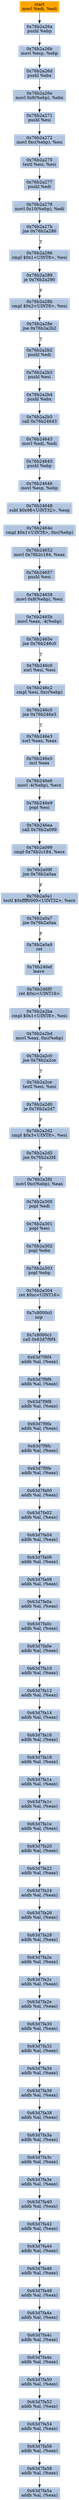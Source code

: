 digraph G {
node[shape=rectangle,style=filled,fillcolor=lightsteelblue,color=lightsteelblue]
bgcolor="transparent"
a0x76b2a268movl_edi_edi[label="start\nmovl %edi, %edi",color="lightgrey",fillcolor="orange"];
a0x76b2a26apushl_ebp[label="0x76b2a26a\npushl %ebp"];
a0x76b2a26bmovl_esp_ebp[label="0x76b2a26b\nmovl %esp, %ebp"];
a0x76b2a26dpushl_ebx[label="0x76b2a26d\npushl %ebx"];
a0x76b2a26emovl_0x8ebp__ebx[label="0x76b2a26e\nmovl 0x8(%ebp), %ebx"];
a0x76b2a271pushl_esi[label="0x76b2a271\npushl %esi"];
a0x76b2a272movl_0xcebp__esi[label="0x76b2a272\nmovl 0xc(%ebp), %esi"];
a0x76b2a275testl_esi_esi[label="0x76b2a275\ntestl %esi, %esi"];
a0x76b2a277pushl_edi[label="0x76b2a277\npushl %edi"];
a0x76b2a278movl_0x10ebp__edi[label="0x76b2a278\nmovl 0x10(%ebp), %edi"];
a0x76b2a27bjne_0x76b2a286[label="0x76b2a27b\njne 0x76b2a286"];
a0x76b2a286cmpl_0x1UINT8_esi[label="0x76b2a286\ncmpl $0x1<UINT8>, %esi"];
a0x76b2a289je_0x76b2a290[label="0x76b2a289\nje 0x76b2a290"];
a0x76b2a28bcmpl_0x2UINT8_esi[label="0x76b2a28b\ncmpl $0x2<UINT8>, %esi"];
a0x76b2a28ejne_0x76b2a2b2[label="0x76b2a28e\njne 0x76b2a2b2"];
a0x76b2a2b2pushl_edi[label="0x76b2a2b2\npushl %edi"];
a0x76b2a2b3pushl_esi[label="0x76b2a2b3\npushl %esi"];
a0x76b2a2b4pushl_ebx[label="0x76b2a2b4\npushl %ebx"];
a0x76b2a2b5call_0x76b24643[label="0x76b2a2b5\ncall 0x76b24643"];
a0x76b24643movl_edi_edi[label="0x76b24643\nmovl %edi, %edi"];
a0x76b24645pushl_ebp[label="0x76b24645\npushl %ebp"];
a0x76b24646movl_esp_ebp[label="0x76b24646\nmovl %esp, %ebp"];
a0x76b24648subl_0x98UINT32_esp[label="0x76b24648\nsubl $0x98<UINT32>, %esp"];
a0x76b2464ecmpl_0x1UINT8_0xcebp_[label="0x76b2464e\ncmpl $0x1<UINT8>, 0xc(%ebp)"];
a0x76b24652movl_0x76b2c184_eax[label="0x76b24652\nmovl 0x76b2c184, %eax"];
a0x76b24657pushl_esi[label="0x76b24657\npushl %esi"];
a0x76b24658movl_0x8ebp__esi[label="0x76b24658\nmovl 0x8(%ebp), %esi"];
a0x76b2465bmovl_eax__4ebp_[label="0x76b2465b\nmovl %eax, -4(%ebp)"];
a0x76b2465ejne_0x76b246c0[label="0x76b2465e\njne 0x76b246c0"];
a0x76b246c0xorl_esi_esi[label="0x76b246c0\nxorl %esi, %esi"];
a0x76b246c2cmpl_esi_0xcebp_[label="0x76b246c2\ncmpl %esi, 0xc(%ebp)"];
a0x76b246c5jne_0x76b246e3[label="0x76b246c5\njne 0x76b246e3"];
a0x76b246e3xorl_eax_eax[label="0x76b246e3\nxorl %eax, %eax"];
a0x76b246e5incl_eax[label="0x76b246e5\nincl %eax"];
a0x76b246e6movl__4ebp__ecx[label="0x76b246e6\nmovl -4(%ebp), %ecx"];
a0x76b246e9popl_esi[label="0x76b246e9\npopl %esi"];
a0x76b246eacall_0x76b2a099[label="0x76b246ea\ncall 0x76b2a099"];
a0x76b2a099cmpl_0x76b2c184_ecx[label="0x76b2a099\ncmpl 0x76b2c184, %ecx"];
a0x76b2a09fjne_0x76b2a0aa[label="0x76b2a09f\njne 0x76b2a0aa"];
a0x76b2a0a1testl_0xffff0000UINT32_ecx[label="0x76b2a0a1\ntestl $0xffff0000<UINT32>, %ecx"];
a0x76b2a0a7jne_0x76b2a0aa[label="0x76b2a0a7\njne 0x76b2a0aa"];
a0x76b2a0a9ret[label="0x76b2a0a9\nret"];
a0x76b246efleave_[label="0x76b246ef\nleave "];
a0x76b246f0ret_0xcUINT16[label="0x76b246f0\nret $0xc<UINT16>"];
a0x76b2a2bacmpl_0x1UINT8_esi[label="0x76b2a2ba\ncmpl $0x1<UINT8>, %esi"];
a0x76b2a2bdmovl_eax_0xcebp_[label="0x76b2a2bd\nmovl %eax, 0xc(%ebp)"];
a0x76b2a2c0jne_0x76b2a2ce[label="0x76b2a2c0\njne 0x76b2a2ce"];
a0x76b2a2cetestl_esi_esi[label="0x76b2a2ce\ntestl %esi, %esi"];
a0x76b2a2d0je_0x76b2a2d7[label="0x76b2a2d0\nje 0x76b2a2d7"];
a0x76b2a2d2cmpl_0x3UINT8_esi[label="0x76b2a2d2\ncmpl $0x3<UINT8>, %esi"];
a0x76b2a2d5jne_0x76b2a2fd[label="0x76b2a2d5\njne 0x76b2a2fd"];
a0x76b2a2fdmovl_0xcebp__eax[label="0x76b2a2fd\nmovl 0xc(%ebp), %eax"];
a0x76b2a300popl_edi[label="0x76b2a300\npopl %edi"];
a0x76b2a301popl_esi[label="0x76b2a301\npopl %esi"];
a0x76b2a302popl_ebx[label="0x76b2a302\npopl %ebx"];
a0x76b2a303popl_ebp[label="0x76b2a303\npopl %ebp"];
a0x76b2a304ret_0xcUINT16[label="0x76b2a304\nret $0xc<UINT16>"];
a0x7c8000c0nop_[label="0x7c8000c0\nnop "];
a0x7c8000c1call_0x63d7f9f4[label="0x7c8000c1\ncall 0x63d7f9f4"];
a0x63d7f9f4addb_al_eax_[label="0x63d7f9f4\naddb %al, (%eax)"];
a0x63d7f9f6addb_al_eax_[label="0x63d7f9f6\naddb %al, (%eax)"];
a0x63d7f9f8addb_al_eax_[label="0x63d7f9f8\naddb %al, (%eax)"];
a0x63d7f9faaddb_al_eax_[label="0x63d7f9fa\naddb %al, (%eax)"];
a0x63d7f9fcaddb_al_eax_[label="0x63d7f9fc\naddb %al, (%eax)"];
a0x63d7f9feaddb_al_eax_[label="0x63d7f9fe\naddb %al, (%eax)"];
a0x63d7fa00addb_al_eax_[label="0x63d7fa00\naddb %al, (%eax)"];
a0x63d7fa02addb_al_eax_[label="0x63d7fa02\naddb %al, (%eax)"];
a0x63d7fa04addb_al_eax_[label="0x63d7fa04\naddb %al, (%eax)"];
a0x63d7fa06addb_al_eax_[label="0x63d7fa06\naddb %al, (%eax)"];
a0x63d7fa08addb_al_eax_[label="0x63d7fa08\naddb %al, (%eax)"];
a0x63d7fa0aaddb_al_eax_[label="0x63d7fa0a\naddb %al, (%eax)"];
a0x63d7fa0caddb_al_eax_[label="0x63d7fa0c\naddb %al, (%eax)"];
a0x63d7fa0eaddb_al_eax_[label="0x63d7fa0e\naddb %al, (%eax)"];
a0x63d7fa10addb_al_eax_[label="0x63d7fa10\naddb %al, (%eax)"];
a0x63d7fa12addb_al_eax_[label="0x63d7fa12\naddb %al, (%eax)"];
a0x63d7fa14addb_al_eax_[label="0x63d7fa14\naddb %al, (%eax)"];
a0x63d7fa16addb_al_eax_[label="0x63d7fa16\naddb %al, (%eax)"];
a0x63d7fa18addb_al_eax_[label="0x63d7fa18\naddb %al, (%eax)"];
a0x63d7fa1aaddb_al_eax_[label="0x63d7fa1a\naddb %al, (%eax)"];
a0x63d7fa1caddb_al_eax_[label="0x63d7fa1c\naddb %al, (%eax)"];
a0x63d7fa1eaddb_al_eax_[label="0x63d7fa1e\naddb %al, (%eax)"];
a0x63d7fa20addb_al_eax_[label="0x63d7fa20\naddb %al, (%eax)"];
a0x63d7fa22addb_al_eax_[label="0x63d7fa22\naddb %al, (%eax)"];
a0x63d7fa24addb_al_eax_[label="0x63d7fa24\naddb %al, (%eax)"];
a0x63d7fa26addb_al_eax_[label="0x63d7fa26\naddb %al, (%eax)"];
a0x63d7fa28addb_al_eax_[label="0x63d7fa28\naddb %al, (%eax)"];
a0x63d7fa2aaddb_al_eax_[label="0x63d7fa2a\naddb %al, (%eax)"];
a0x63d7fa2caddb_al_eax_[label="0x63d7fa2c\naddb %al, (%eax)"];
a0x63d7fa2eaddb_al_eax_[label="0x63d7fa2e\naddb %al, (%eax)"];
a0x63d7fa30addb_al_eax_[label="0x63d7fa30\naddb %al, (%eax)"];
a0x63d7fa32addb_al_eax_[label="0x63d7fa32\naddb %al, (%eax)"];
a0x63d7fa34addb_al_eax_[label="0x63d7fa34\naddb %al, (%eax)"];
a0x63d7fa36addb_al_eax_[label="0x63d7fa36\naddb %al, (%eax)"];
a0x63d7fa38addb_al_eax_[label="0x63d7fa38\naddb %al, (%eax)"];
a0x63d7fa3aaddb_al_eax_[label="0x63d7fa3a\naddb %al, (%eax)"];
a0x63d7fa3caddb_al_eax_[label="0x63d7fa3c\naddb %al, (%eax)"];
a0x63d7fa3eaddb_al_eax_[label="0x63d7fa3e\naddb %al, (%eax)"];
a0x63d7fa40addb_al_eax_[label="0x63d7fa40\naddb %al, (%eax)"];
a0x63d7fa42addb_al_eax_[label="0x63d7fa42\naddb %al, (%eax)"];
a0x63d7fa44addb_al_eax_[label="0x63d7fa44\naddb %al, (%eax)"];
a0x63d7fa46addb_al_eax_[label="0x63d7fa46\naddb %al, (%eax)"];
a0x63d7fa48addb_al_eax_[label="0x63d7fa48\naddb %al, (%eax)"];
a0x63d7fa4aaddb_al_eax_[label="0x63d7fa4a\naddb %al, (%eax)"];
a0x63d7fa4caddb_al_eax_[label="0x63d7fa4c\naddb %al, (%eax)"];
a0x63d7fa4eaddb_al_eax_[label="0x63d7fa4e\naddb %al, (%eax)"];
a0x63d7fa50addb_al_eax_[label="0x63d7fa50\naddb %al, (%eax)"];
a0x63d7fa52addb_al_eax_[label="0x63d7fa52\naddb %al, (%eax)"];
a0x63d7fa54addb_al_eax_[label="0x63d7fa54\naddb %al, (%eax)"];
a0x63d7fa56addb_al_eax_[label="0x63d7fa56\naddb %al, (%eax)"];
a0x63d7fa58addb_al_eax_[label="0x63d7fa58\naddb %al, (%eax)"];
a0x63d7fa5aaddb_al_eax_[label="0x63d7fa5a\naddb %al, (%eax)"];
a0x76b2a268movl_edi_edi -> a0x76b2a26apushl_ebp [color="#000000"];
a0x76b2a26apushl_ebp -> a0x76b2a26bmovl_esp_ebp [color="#000000"];
a0x76b2a26bmovl_esp_ebp -> a0x76b2a26dpushl_ebx [color="#000000"];
a0x76b2a26dpushl_ebx -> a0x76b2a26emovl_0x8ebp__ebx [color="#000000"];
a0x76b2a26emovl_0x8ebp__ebx -> a0x76b2a271pushl_esi [color="#000000"];
a0x76b2a271pushl_esi -> a0x76b2a272movl_0xcebp__esi [color="#000000"];
a0x76b2a272movl_0xcebp__esi -> a0x76b2a275testl_esi_esi [color="#000000"];
a0x76b2a275testl_esi_esi -> a0x76b2a277pushl_edi [color="#000000"];
a0x76b2a277pushl_edi -> a0x76b2a278movl_0x10ebp__edi [color="#000000"];
a0x76b2a278movl_0x10ebp__edi -> a0x76b2a27bjne_0x76b2a286 [color="#000000"];
a0x76b2a27bjne_0x76b2a286 -> a0x76b2a286cmpl_0x1UINT8_esi [color="#000000",label="T"];
a0x76b2a286cmpl_0x1UINT8_esi -> a0x76b2a289je_0x76b2a290 [color="#000000"];
a0x76b2a289je_0x76b2a290 -> a0x76b2a28bcmpl_0x2UINT8_esi [color="#000000",label="F"];
a0x76b2a28bcmpl_0x2UINT8_esi -> a0x76b2a28ejne_0x76b2a2b2 [color="#000000"];
a0x76b2a28ejne_0x76b2a2b2 -> a0x76b2a2b2pushl_edi [color="#000000",label="T"];
a0x76b2a2b2pushl_edi -> a0x76b2a2b3pushl_esi [color="#000000"];
a0x76b2a2b3pushl_esi -> a0x76b2a2b4pushl_ebx [color="#000000"];
a0x76b2a2b4pushl_ebx -> a0x76b2a2b5call_0x76b24643 [color="#000000"];
a0x76b2a2b5call_0x76b24643 -> a0x76b24643movl_edi_edi [color="#000000"];
a0x76b24643movl_edi_edi -> a0x76b24645pushl_ebp [color="#000000"];
a0x76b24645pushl_ebp -> a0x76b24646movl_esp_ebp [color="#000000"];
a0x76b24646movl_esp_ebp -> a0x76b24648subl_0x98UINT32_esp [color="#000000"];
a0x76b24648subl_0x98UINT32_esp -> a0x76b2464ecmpl_0x1UINT8_0xcebp_ [color="#000000"];
a0x76b2464ecmpl_0x1UINT8_0xcebp_ -> a0x76b24652movl_0x76b2c184_eax [color="#000000"];
a0x76b24652movl_0x76b2c184_eax -> a0x76b24657pushl_esi [color="#000000"];
a0x76b24657pushl_esi -> a0x76b24658movl_0x8ebp__esi [color="#000000"];
a0x76b24658movl_0x8ebp__esi -> a0x76b2465bmovl_eax__4ebp_ [color="#000000"];
a0x76b2465bmovl_eax__4ebp_ -> a0x76b2465ejne_0x76b246c0 [color="#000000"];
a0x76b2465ejne_0x76b246c0 -> a0x76b246c0xorl_esi_esi [color="#000000",label="T"];
a0x76b246c0xorl_esi_esi -> a0x76b246c2cmpl_esi_0xcebp_ [color="#000000"];
a0x76b246c2cmpl_esi_0xcebp_ -> a0x76b246c5jne_0x76b246e3 [color="#000000"];
a0x76b246c5jne_0x76b246e3 -> a0x76b246e3xorl_eax_eax [color="#000000",label="T"];
a0x76b246e3xorl_eax_eax -> a0x76b246e5incl_eax [color="#000000"];
a0x76b246e5incl_eax -> a0x76b246e6movl__4ebp__ecx [color="#000000"];
a0x76b246e6movl__4ebp__ecx -> a0x76b246e9popl_esi [color="#000000"];
a0x76b246e9popl_esi -> a0x76b246eacall_0x76b2a099 [color="#000000"];
a0x76b246eacall_0x76b2a099 -> a0x76b2a099cmpl_0x76b2c184_ecx [color="#000000"];
a0x76b2a099cmpl_0x76b2c184_ecx -> a0x76b2a09fjne_0x76b2a0aa [color="#000000"];
a0x76b2a09fjne_0x76b2a0aa -> a0x76b2a0a1testl_0xffff0000UINT32_ecx [color="#000000",label="F"];
a0x76b2a0a1testl_0xffff0000UINT32_ecx -> a0x76b2a0a7jne_0x76b2a0aa [color="#000000"];
a0x76b2a0a7jne_0x76b2a0aa -> a0x76b2a0a9ret [color="#000000",label="F"];
a0x76b2a0a9ret -> a0x76b246efleave_ [color="#000000"];
a0x76b246efleave_ -> a0x76b246f0ret_0xcUINT16 [color="#000000"];
a0x76b246f0ret_0xcUINT16 -> a0x76b2a2bacmpl_0x1UINT8_esi [color="#000000"];
a0x76b2a2bacmpl_0x1UINT8_esi -> a0x76b2a2bdmovl_eax_0xcebp_ [color="#000000"];
a0x76b2a2bdmovl_eax_0xcebp_ -> a0x76b2a2c0jne_0x76b2a2ce [color="#000000"];
a0x76b2a2c0jne_0x76b2a2ce -> a0x76b2a2cetestl_esi_esi [color="#000000",label="T"];
a0x76b2a2cetestl_esi_esi -> a0x76b2a2d0je_0x76b2a2d7 [color="#000000"];
a0x76b2a2d0je_0x76b2a2d7 -> a0x76b2a2d2cmpl_0x3UINT8_esi [color="#000000",label="F"];
a0x76b2a2d2cmpl_0x3UINT8_esi -> a0x76b2a2d5jne_0x76b2a2fd [color="#000000"];
a0x76b2a2d5jne_0x76b2a2fd -> a0x76b2a2fdmovl_0xcebp__eax [color="#000000",label="T"];
a0x76b2a2fdmovl_0xcebp__eax -> a0x76b2a300popl_edi [color="#000000"];
a0x76b2a300popl_edi -> a0x76b2a301popl_esi [color="#000000"];
a0x76b2a301popl_esi -> a0x76b2a302popl_ebx [color="#000000"];
a0x76b2a302popl_ebx -> a0x76b2a303popl_ebp [color="#000000"];
a0x76b2a303popl_ebp -> a0x76b2a304ret_0xcUINT16 [color="#000000"];
a0x76b2a304ret_0xcUINT16 -> a0x7c8000c0nop_ [color="#000000"];
a0x7c8000c0nop_ -> a0x7c8000c1call_0x63d7f9f4 [color="#000000"];
a0x7c8000c1call_0x63d7f9f4 -> a0x63d7f9f4addb_al_eax_ [color="#000000"];
a0x63d7f9f4addb_al_eax_ -> a0x63d7f9f6addb_al_eax_ [color="#000000"];
a0x63d7f9f6addb_al_eax_ -> a0x63d7f9f8addb_al_eax_ [color="#000000"];
a0x63d7f9f8addb_al_eax_ -> a0x63d7f9faaddb_al_eax_ [color="#000000"];
a0x63d7f9faaddb_al_eax_ -> a0x63d7f9fcaddb_al_eax_ [color="#000000"];
a0x63d7f9fcaddb_al_eax_ -> a0x63d7f9feaddb_al_eax_ [color="#000000"];
a0x63d7f9feaddb_al_eax_ -> a0x63d7fa00addb_al_eax_ [color="#000000"];
a0x63d7fa00addb_al_eax_ -> a0x63d7fa02addb_al_eax_ [color="#000000"];
a0x63d7fa02addb_al_eax_ -> a0x63d7fa04addb_al_eax_ [color="#000000"];
a0x63d7fa04addb_al_eax_ -> a0x63d7fa06addb_al_eax_ [color="#000000"];
a0x63d7fa06addb_al_eax_ -> a0x63d7fa08addb_al_eax_ [color="#000000"];
a0x63d7fa08addb_al_eax_ -> a0x63d7fa0aaddb_al_eax_ [color="#000000"];
a0x63d7fa0aaddb_al_eax_ -> a0x63d7fa0caddb_al_eax_ [color="#000000"];
a0x63d7fa0caddb_al_eax_ -> a0x63d7fa0eaddb_al_eax_ [color="#000000"];
a0x63d7fa0eaddb_al_eax_ -> a0x63d7fa10addb_al_eax_ [color="#000000"];
a0x63d7fa10addb_al_eax_ -> a0x63d7fa12addb_al_eax_ [color="#000000"];
a0x63d7fa12addb_al_eax_ -> a0x63d7fa14addb_al_eax_ [color="#000000"];
a0x63d7fa14addb_al_eax_ -> a0x63d7fa16addb_al_eax_ [color="#000000"];
a0x63d7fa16addb_al_eax_ -> a0x63d7fa18addb_al_eax_ [color="#000000"];
a0x63d7fa18addb_al_eax_ -> a0x63d7fa1aaddb_al_eax_ [color="#000000"];
a0x63d7fa1aaddb_al_eax_ -> a0x63d7fa1caddb_al_eax_ [color="#000000"];
a0x63d7fa1caddb_al_eax_ -> a0x63d7fa1eaddb_al_eax_ [color="#000000"];
a0x63d7fa1eaddb_al_eax_ -> a0x63d7fa20addb_al_eax_ [color="#000000"];
a0x63d7fa20addb_al_eax_ -> a0x63d7fa22addb_al_eax_ [color="#000000"];
a0x63d7fa22addb_al_eax_ -> a0x63d7fa24addb_al_eax_ [color="#000000"];
a0x63d7fa24addb_al_eax_ -> a0x63d7fa26addb_al_eax_ [color="#000000"];
a0x63d7fa26addb_al_eax_ -> a0x63d7fa28addb_al_eax_ [color="#000000"];
a0x63d7fa28addb_al_eax_ -> a0x63d7fa2aaddb_al_eax_ [color="#000000"];
a0x63d7fa2aaddb_al_eax_ -> a0x63d7fa2caddb_al_eax_ [color="#000000"];
a0x63d7fa2caddb_al_eax_ -> a0x63d7fa2eaddb_al_eax_ [color="#000000"];
a0x63d7fa2eaddb_al_eax_ -> a0x63d7fa30addb_al_eax_ [color="#000000"];
a0x63d7fa30addb_al_eax_ -> a0x63d7fa32addb_al_eax_ [color="#000000"];
a0x63d7fa32addb_al_eax_ -> a0x63d7fa34addb_al_eax_ [color="#000000"];
a0x63d7fa34addb_al_eax_ -> a0x63d7fa36addb_al_eax_ [color="#000000"];
a0x63d7fa36addb_al_eax_ -> a0x63d7fa38addb_al_eax_ [color="#000000"];
a0x63d7fa38addb_al_eax_ -> a0x63d7fa3aaddb_al_eax_ [color="#000000"];
a0x63d7fa3aaddb_al_eax_ -> a0x63d7fa3caddb_al_eax_ [color="#000000"];
a0x63d7fa3caddb_al_eax_ -> a0x63d7fa3eaddb_al_eax_ [color="#000000"];
a0x63d7fa3eaddb_al_eax_ -> a0x63d7fa40addb_al_eax_ [color="#000000"];
a0x63d7fa40addb_al_eax_ -> a0x63d7fa42addb_al_eax_ [color="#000000"];
a0x63d7fa42addb_al_eax_ -> a0x63d7fa44addb_al_eax_ [color="#000000"];
a0x63d7fa44addb_al_eax_ -> a0x63d7fa46addb_al_eax_ [color="#000000"];
a0x63d7fa46addb_al_eax_ -> a0x63d7fa48addb_al_eax_ [color="#000000"];
a0x63d7fa48addb_al_eax_ -> a0x63d7fa4aaddb_al_eax_ [color="#000000"];
a0x63d7fa4aaddb_al_eax_ -> a0x63d7fa4caddb_al_eax_ [color="#000000"];
a0x63d7fa4caddb_al_eax_ -> a0x63d7fa4eaddb_al_eax_ [color="#000000"];
a0x63d7fa4eaddb_al_eax_ -> a0x63d7fa50addb_al_eax_ [color="#000000"];
a0x63d7fa50addb_al_eax_ -> a0x63d7fa52addb_al_eax_ [color="#000000"];
a0x63d7fa52addb_al_eax_ -> a0x63d7fa54addb_al_eax_ [color="#000000"];
a0x63d7fa54addb_al_eax_ -> a0x63d7fa56addb_al_eax_ [color="#000000"];
a0x63d7fa56addb_al_eax_ -> a0x63d7fa58addb_al_eax_ [color="#000000"];
a0x63d7fa58addb_al_eax_ -> a0x63d7fa5aaddb_al_eax_ [color="#000000"];
}
